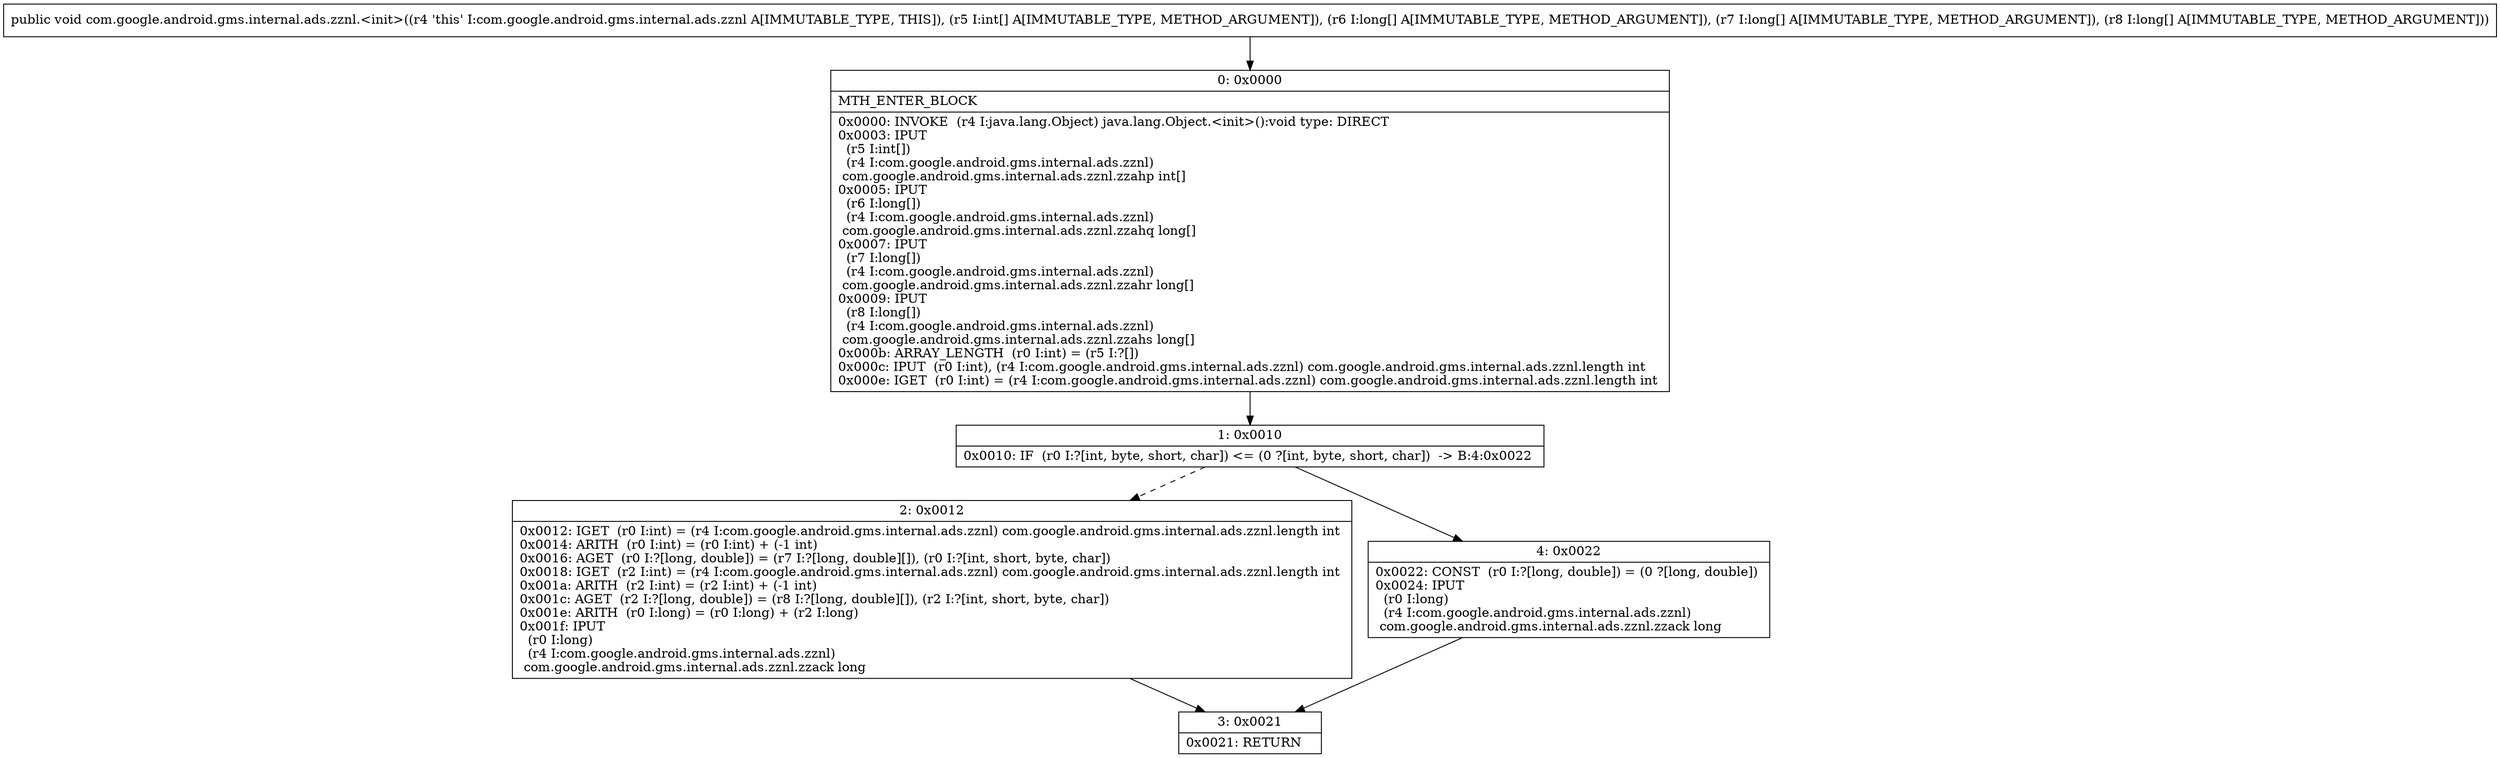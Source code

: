 digraph "CFG forcom.google.android.gms.internal.ads.zznl.\<init\>([I[J[J[J)V" {
Node_0 [shape=record,label="{0\:\ 0x0000|MTH_ENTER_BLOCK\l|0x0000: INVOKE  (r4 I:java.lang.Object) java.lang.Object.\<init\>():void type: DIRECT \l0x0003: IPUT  \l  (r5 I:int[])\l  (r4 I:com.google.android.gms.internal.ads.zznl)\l com.google.android.gms.internal.ads.zznl.zzahp int[] \l0x0005: IPUT  \l  (r6 I:long[])\l  (r4 I:com.google.android.gms.internal.ads.zznl)\l com.google.android.gms.internal.ads.zznl.zzahq long[] \l0x0007: IPUT  \l  (r7 I:long[])\l  (r4 I:com.google.android.gms.internal.ads.zznl)\l com.google.android.gms.internal.ads.zznl.zzahr long[] \l0x0009: IPUT  \l  (r8 I:long[])\l  (r4 I:com.google.android.gms.internal.ads.zznl)\l com.google.android.gms.internal.ads.zznl.zzahs long[] \l0x000b: ARRAY_LENGTH  (r0 I:int) = (r5 I:?[]) \l0x000c: IPUT  (r0 I:int), (r4 I:com.google.android.gms.internal.ads.zznl) com.google.android.gms.internal.ads.zznl.length int \l0x000e: IGET  (r0 I:int) = (r4 I:com.google.android.gms.internal.ads.zznl) com.google.android.gms.internal.ads.zznl.length int \l}"];
Node_1 [shape=record,label="{1\:\ 0x0010|0x0010: IF  (r0 I:?[int, byte, short, char]) \<= (0 ?[int, byte, short, char])  \-\> B:4:0x0022 \l}"];
Node_2 [shape=record,label="{2\:\ 0x0012|0x0012: IGET  (r0 I:int) = (r4 I:com.google.android.gms.internal.ads.zznl) com.google.android.gms.internal.ads.zznl.length int \l0x0014: ARITH  (r0 I:int) = (r0 I:int) + (\-1 int) \l0x0016: AGET  (r0 I:?[long, double]) = (r7 I:?[long, double][]), (r0 I:?[int, short, byte, char]) \l0x0018: IGET  (r2 I:int) = (r4 I:com.google.android.gms.internal.ads.zznl) com.google.android.gms.internal.ads.zznl.length int \l0x001a: ARITH  (r2 I:int) = (r2 I:int) + (\-1 int) \l0x001c: AGET  (r2 I:?[long, double]) = (r8 I:?[long, double][]), (r2 I:?[int, short, byte, char]) \l0x001e: ARITH  (r0 I:long) = (r0 I:long) + (r2 I:long) \l0x001f: IPUT  \l  (r0 I:long)\l  (r4 I:com.google.android.gms.internal.ads.zznl)\l com.google.android.gms.internal.ads.zznl.zzack long \l}"];
Node_3 [shape=record,label="{3\:\ 0x0021|0x0021: RETURN   \l}"];
Node_4 [shape=record,label="{4\:\ 0x0022|0x0022: CONST  (r0 I:?[long, double]) = (0 ?[long, double]) \l0x0024: IPUT  \l  (r0 I:long)\l  (r4 I:com.google.android.gms.internal.ads.zznl)\l com.google.android.gms.internal.ads.zznl.zzack long \l}"];
MethodNode[shape=record,label="{public void com.google.android.gms.internal.ads.zznl.\<init\>((r4 'this' I:com.google.android.gms.internal.ads.zznl A[IMMUTABLE_TYPE, THIS]), (r5 I:int[] A[IMMUTABLE_TYPE, METHOD_ARGUMENT]), (r6 I:long[] A[IMMUTABLE_TYPE, METHOD_ARGUMENT]), (r7 I:long[] A[IMMUTABLE_TYPE, METHOD_ARGUMENT]), (r8 I:long[] A[IMMUTABLE_TYPE, METHOD_ARGUMENT])) }"];
MethodNode -> Node_0;
Node_0 -> Node_1;
Node_1 -> Node_2[style=dashed];
Node_1 -> Node_4;
Node_2 -> Node_3;
Node_4 -> Node_3;
}

